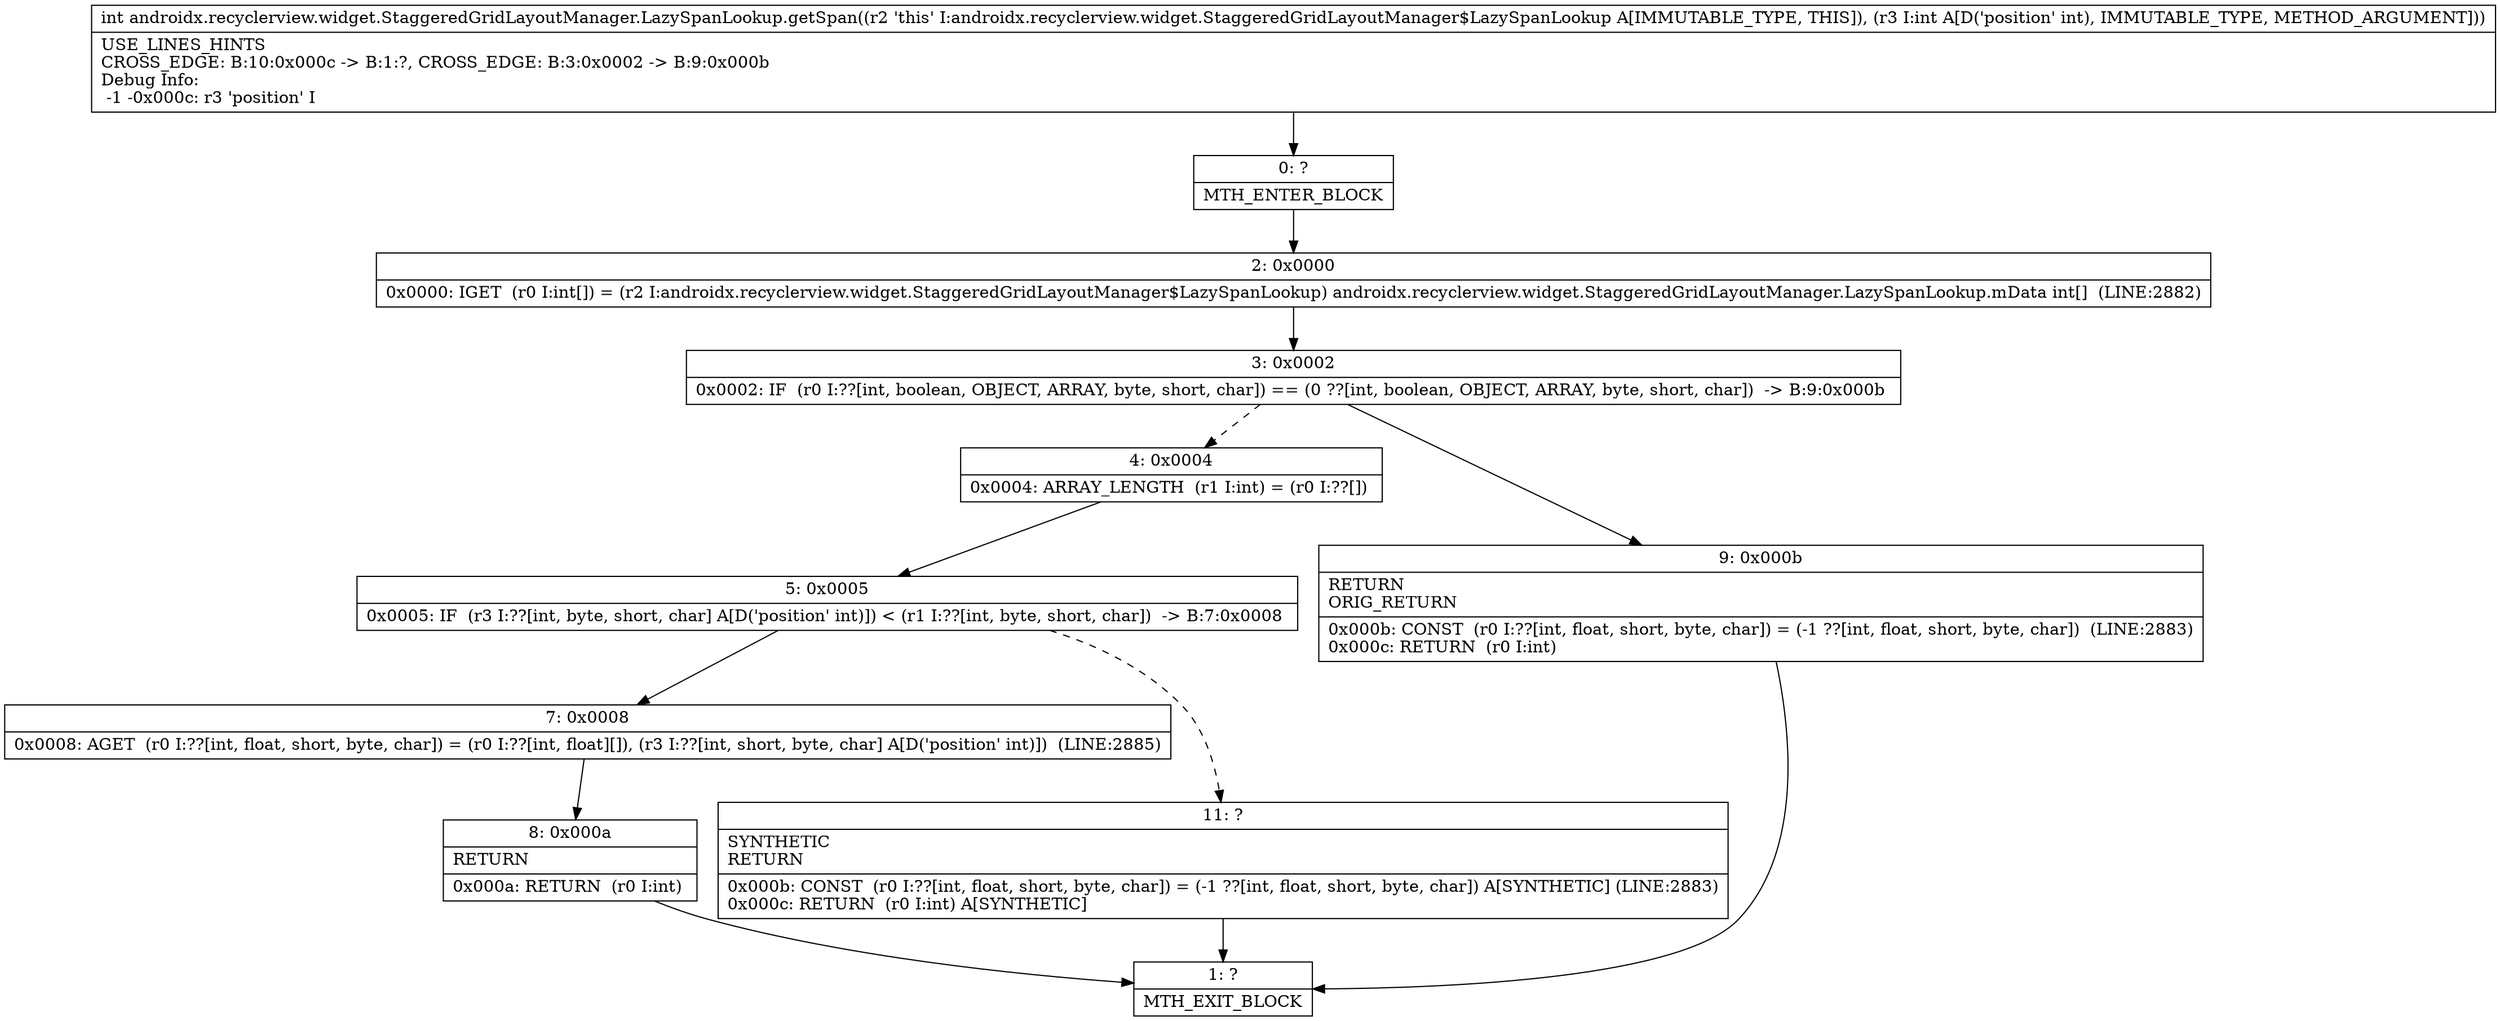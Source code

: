 digraph "CFG forandroidx.recyclerview.widget.StaggeredGridLayoutManager.LazySpanLookup.getSpan(I)I" {
Node_0 [shape=record,label="{0\:\ ?|MTH_ENTER_BLOCK\l}"];
Node_2 [shape=record,label="{2\:\ 0x0000|0x0000: IGET  (r0 I:int[]) = (r2 I:androidx.recyclerview.widget.StaggeredGridLayoutManager$LazySpanLookup) androidx.recyclerview.widget.StaggeredGridLayoutManager.LazySpanLookup.mData int[]  (LINE:2882)\l}"];
Node_3 [shape=record,label="{3\:\ 0x0002|0x0002: IF  (r0 I:??[int, boolean, OBJECT, ARRAY, byte, short, char]) == (0 ??[int, boolean, OBJECT, ARRAY, byte, short, char])  \-\> B:9:0x000b \l}"];
Node_4 [shape=record,label="{4\:\ 0x0004|0x0004: ARRAY_LENGTH  (r1 I:int) = (r0 I:??[]) \l}"];
Node_5 [shape=record,label="{5\:\ 0x0005|0x0005: IF  (r3 I:??[int, byte, short, char] A[D('position' int)]) \< (r1 I:??[int, byte, short, char])  \-\> B:7:0x0008 \l}"];
Node_7 [shape=record,label="{7\:\ 0x0008|0x0008: AGET  (r0 I:??[int, float, short, byte, char]) = (r0 I:??[int, float][]), (r3 I:??[int, short, byte, char] A[D('position' int)])  (LINE:2885)\l}"];
Node_8 [shape=record,label="{8\:\ 0x000a|RETURN\l|0x000a: RETURN  (r0 I:int) \l}"];
Node_1 [shape=record,label="{1\:\ ?|MTH_EXIT_BLOCK\l}"];
Node_11 [shape=record,label="{11\:\ ?|SYNTHETIC\lRETURN\l|0x000b: CONST  (r0 I:??[int, float, short, byte, char]) = (\-1 ??[int, float, short, byte, char]) A[SYNTHETIC] (LINE:2883)\l0x000c: RETURN  (r0 I:int) A[SYNTHETIC]\l}"];
Node_9 [shape=record,label="{9\:\ 0x000b|RETURN\lORIG_RETURN\l|0x000b: CONST  (r0 I:??[int, float, short, byte, char]) = (\-1 ??[int, float, short, byte, char])  (LINE:2883)\l0x000c: RETURN  (r0 I:int) \l}"];
MethodNode[shape=record,label="{int androidx.recyclerview.widget.StaggeredGridLayoutManager.LazySpanLookup.getSpan((r2 'this' I:androidx.recyclerview.widget.StaggeredGridLayoutManager$LazySpanLookup A[IMMUTABLE_TYPE, THIS]), (r3 I:int A[D('position' int), IMMUTABLE_TYPE, METHOD_ARGUMENT]))  | USE_LINES_HINTS\lCROSS_EDGE: B:10:0x000c \-\> B:1:?, CROSS_EDGE: B:3:0x0002 \-\> B:9:0x000b\lDebug Info:\l  \-1 \-0x000c: r3 'position' I\l}"];
MethodNode -> Node_0;Node_0 -> Node_2;
Node_2 -> Node_3;
Node_3 -> Node_4[style=dashed];
Node_3 -> Node_9;
Node_4 -> Node_5;
Node_5 -> Node_7;
Node_5 -> Node_11[style=dashed];
Node_7 -> Node_8;
Node_8 -> Node_1;
Node_11 -> Node_1;
Node_9 -> Node_1;
}

